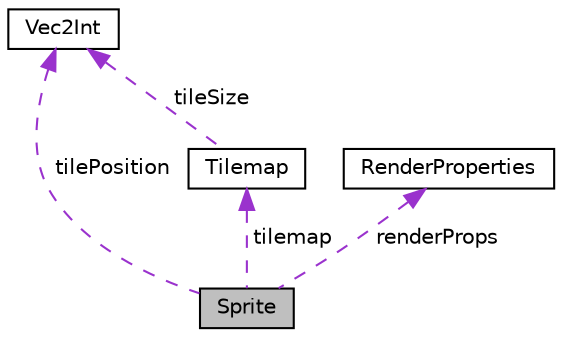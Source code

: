 digraph "Sprite"
{
 // LATEX_PDF_SIZE
  edge [fontname="Helvetica",fontsize="10",labelfontname="Helvetica",labelfontsize="10"];
  node [fontname="Helvetica",fontsize="10",shape=record];
  Node1 [label="Sprite",height=0.2,width=0.4,color="black", fillcolor="grey75", style="filled", fontcolor="black",tooltip=" "];
  Node2 -> Node1 [dir="back",color="darkorchid3",fontsize="10",style="dashed",label=" tilemap" ];
  Node2 [label="Tilemap",height=0.2,width=0.4,color="black", fillcolor="white", style="filled",URL="$struct_tilemap.html",tooltip=" "];
  Node3 -> Node2 [dir="back",color="darkorchid3",fontsize="10",style="dashed",label=" tileSize" ];
  Node3 [label="Vec2Int",height=0.2,width=0.4,color="black", fillcolor="white", style="filled",URL="$struct_vec2_int.html",tooltip=" "];
  Node3 -> Node1 [dir="back",color="darkorchid3",fontsize="10",style="dashed",label=" tilePosition" ];
  Node4 -> Node1 [dir="back",color="darkorchid3",fontsize="10",style="dashed",label=" renderProps" ];
  Node4 [label="RenderProperties",height=0.2,width=0.4,color="black", fillcolor="white", style="filled",URL="$struct_render_properties.html",tooltip=" "];
}
